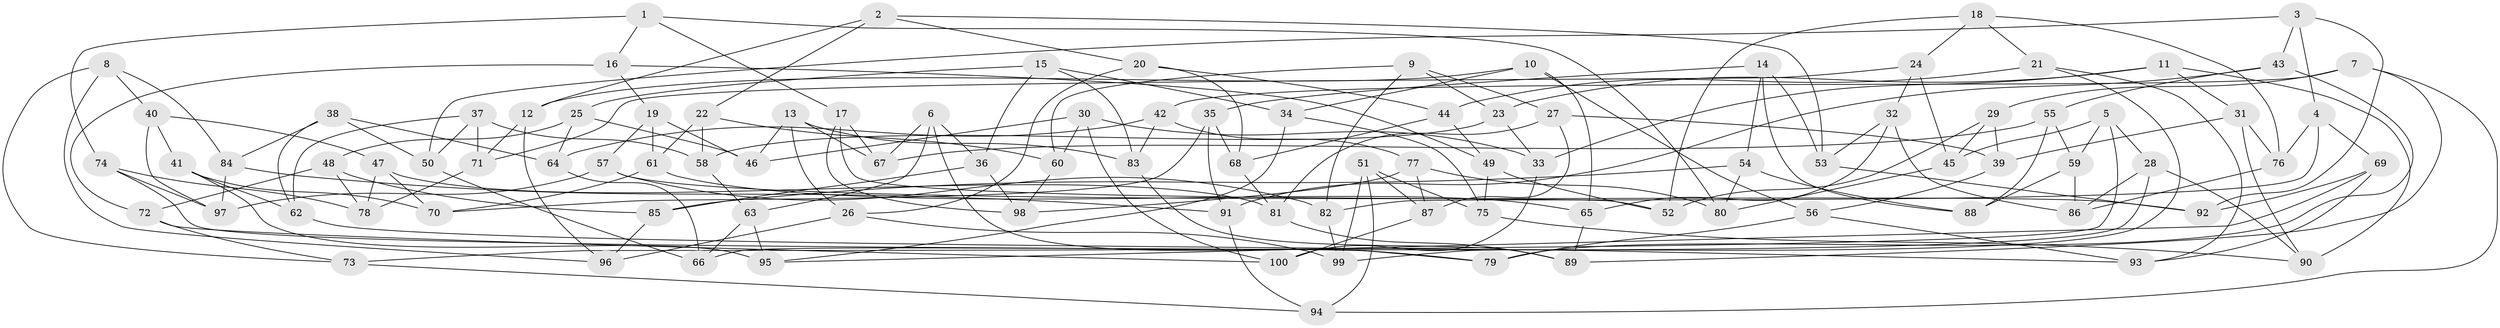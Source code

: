// coarse degree distribution, {3: 0.1, 7: 0.05, 5: 0.125, 4: 0.475, 10: 0.075, 2: 0.025, 8: 0.05, 9: 0.025, 13: 0.025, 11: 0.025, 6: 0.025}
// Generated by graph-tools (version 1.1) at 2025/01/03/04/25 22:01:14]
// undirected, 100 vertices, 200 edges
graph export_dot {
graph [start="1"]
  node [color=gray90,style=filled];
  1;
  2;
  3;
  4;
  5;
  6;
  7;
  8;
  9;
  10;
  11;
  12;
  13;
  14;
  15;
  16;
  17;
  18;
  19;
  20;
  21;
  22;
  23;
  24;
  25;
  26;
  27;
  28;
  29;
  30;
  31;
  32;
  33;
  34;
  35;
  36;
  37;
  38;
  39;
  40;
  41;
  42;
  43;
  44;
  45;
  46;
  47;
  48;
  49;
  50;
  51;
  52;
  53;
  54;
  55;
  56;
  57;
  58;
  59;
  60;
  61;
  62;
  63;
  64;
  65;
  66;
  67;
  68;
  69;
  70;
  71;
  72;
  73;
  74;
  75;
  76;
  77;
  78;
  79;
  80;
  81;
  82;
  83;
  84;
  85;
  86;
  87;
  88;
  89;
  90;
  91;
  92;
  93;
  94;
  95;
  96;
  97;
  98;
  99;
  100;
  1 -- 17;
  1 -- 80;
  1 -- 74;
  1 -- 16;
  2 -- 12;
  2 -- 53;
  2 -- 20;
  2 -- 22;
  3 -- 92;
  3 -- 4;
  3 -- 43;
  3 -- 50;
  4 -- 82;
  4 -- 69;
  4 -- 76;
  5 -- 45;
  5 -- 73;
  5 -- 28;
  5 -- 59;
  6 -- 36;
  6 -- 63;
  6 -- 67;
  6 -- 79;
  7 -- 42;
  7 -- 94;
  7 -- 89;
  7 -- 29;
  8 -- 84;
  8 -- 96;
  8 -- 73;
  8 -- 40;
  9 -- 82;
  9 -- 27;
  9 -- 23;
  9 -- 60;
  10 -- 56;
  10 -- 12;
  10 -- 34;
  10 -- 65;
  11 -- 33;
  11 -- 31;
  11 -- 23;
  11 -- 90;
  12 -- 96;
  12 -- 71;
  13 -- 83;
  13 -- 46;
  13 -- 67;
  13 -- 26;
  14 -- 35;
  14 -- 54;
  14 -- 88;
  14 -- 53;
  15 -- 36;
  15 -- 34;
  15 -- 25;
  15 -- 83;
  16 -- 49;
  16 -- 72;
  16 -- 19;
  17 -- 52;
  17 -- 98;
  17 -- 67;
  18 -- 52;
  18 -- 21;
  18 -- 24;
  18 -- 76;
  19 -- 61;
  19 -- 57;
  19 -- 46;
  20 -- 44;
  20 -- 26;
  20 -- 68;
  21 -- 93;
  21 -- 99;
  21 -- 44;
  22 -- 61;
  22 -- 60;
  22 -- 58;
  23 -- 33;
  23 -- 58;
  24 -- 45;
  24 -- 32;
  24 -- 71;
  25 -- 46;
  25 -- 48;
  25 -- 64;
  26 -- 96;
  26 -- 99;
  27 -- 39;
  27 -- 81;
  27 -- 87;
  28 -- 66;
  28 -- 86;
  28 -- 90;
  29 -- 39;
  29 -- 52;
  29 -- 45;
  30 -- 33;
  30 -- 60;
  30 -- 100;
  30 -- 46;
  31 -- 39;
  31 -- 90;
  31 -- 76;
  32 -- 65;
  32 -- 53;
  32 -- 86;
  33 -- 100;
  34 -- 75;
  34 -- 95;
  35 -- 68;
  35 -- 91;
  35 -- 70;
  36 -- 98;
  36 -- 85;
  37 -- 71;
  37 -- 50;
  37 -- 62;
  37 -- 58;
  38 -- 84;
  38 -- 50;
  38 -- 64;
  38 -- 62;
  39 -- 56;
  40 -- 41;
  40 -- 97;
  40 -- 47;
  41 -- 70;
  41 -- 95;
  41 -- 62;
  42 -- 77;
  42 -- 64;
  42 -- 83;
  43 -- 91;
  43 -- 55;
  43 -- 79;
  44 -- 49;
  44 -- 68;
  45 -- 80;
  47 -- 70;
  47 -- 78;
  47 -- 81;
  48 -- 85;
  48 -- 78;
  48 -- 72;
  49 -- 75;
  49 -- 52;
  50 -- 66;
  51 -- 94;
  51 -- 99;
  51 -- 87;
  51 -- 75;
  53 -- 92;
  54 -- 85;
  54 -- 88;
  54 -- 80;
  55 -- 59;
  55 -- 67;
  55 -- 88;
  56 -- 93;
  56 -- 79;
  57 -- 97;
  57 -- 92;
  57 -- 82;
  58 -- 63;
  59 -- 86;
  59 -- 88;
  60 -- 98;
  61 -- 65;
  61 -- 70;
  62 -- 93;
  63 -- 95;
  63 -- 66;
  64 -- 66;
  65 -- 89;
  68 -- 81;
  69 -- 95;
  69 -- 92;
  69 -- 93;
  71 -- 78;
  72 -- 73;
  72 -- 100;
  73 -- 94;
  74 -- 97;
  74 -- 78;
  74 -- 79;
  75 -- 90;
  76 -- 86;
  77 -- 98;
  77 -- 87;
  77 -- 80;
  81 -- 89;
  82 -- 99;
  83 -- 89;
  84 -- 97;
  84 -- 91;
  85 -- 96;
  87 -- 100;
  91 -- 94;
}
